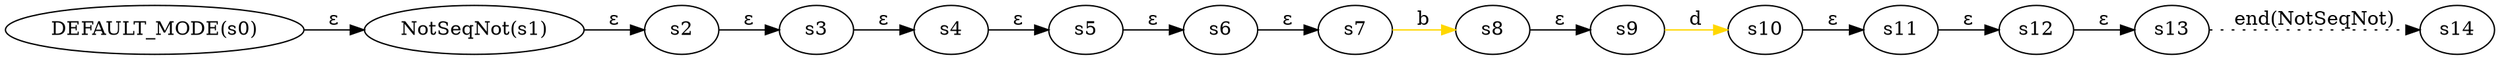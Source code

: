 digraph ATN {
  rankdir=LR;

  "DEFAULT_MODE(s0)" -> "NotSeqNot(s1)" [label=ε]
  "NotSeqNot(s1)" -> s2 [label=ε]
  s2 -> s3 [label=ε]
  s3 -> s4 [label=ε]
  s4 -> s5 [label=ε]
  s5 -> s6 [label=ε]
  s6 -> s7 [label=ε]
  s7 -> s8 [label=b color=gold]
  s8 -> s9 [label=ε]
  s9 -> s10 [label=d color=gold]
  s10 -> s11 [label=ε]
  s11 -> s12 [label=ε]
  s12 -> s13 [label=ε]
  s13 -> s14 [label="end(NotSeqNot)" style=dotted]
}